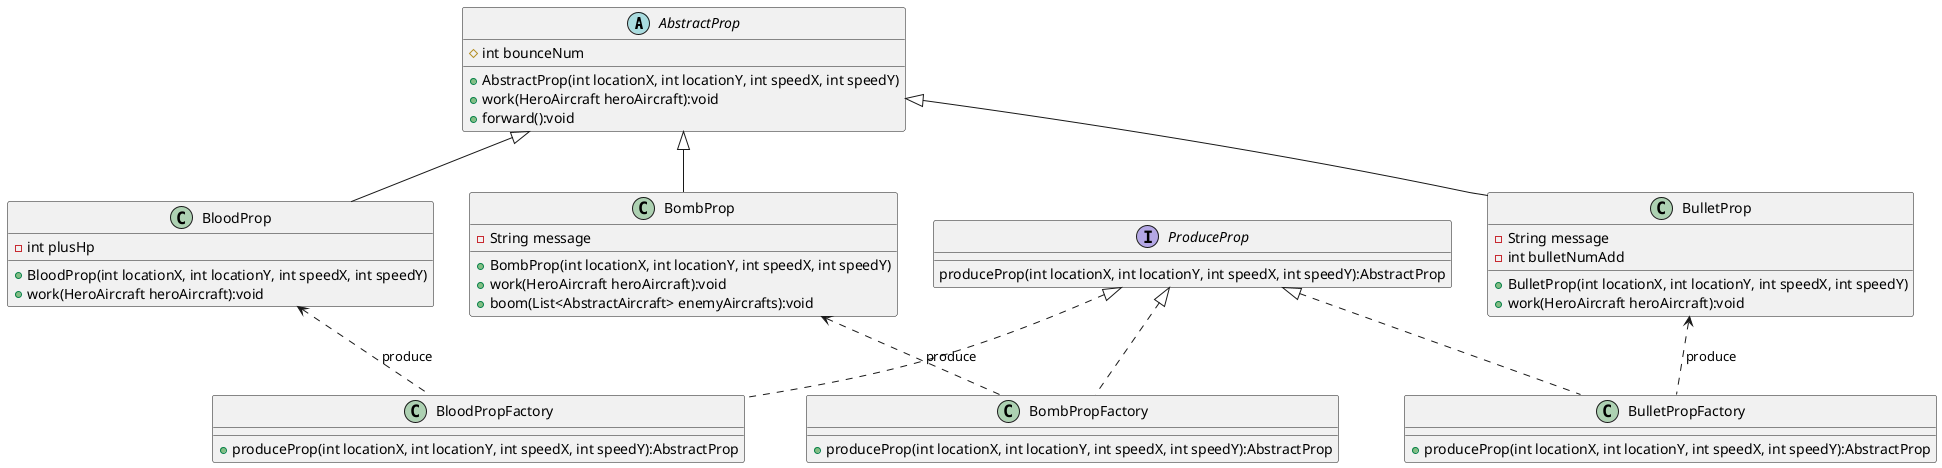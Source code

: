 @startuml
'https://plantuml.com/class-diagram

abstract class AbstractProp
{
    # int bounceNum
    + AbstractProp(int locationX, int locationY, int speedX, int speedY)
    + work(HeroAircraft heroAircraft):void
    + forward():void
}

class BloodProp {
    - int plusHp
    + BloodProp(int locationX, int locationY, int speedX, int speedY)
    + work(HeroAircraft heroAircraft):void
}

class BombProp {
    - String message
    + BombProp(int locationX, int locationY, int speedX, int speedY)
    + work(HeroAircraft heroAircraft):void
    + boom(List<AbstractAircraft> enemyAircrafts):void
}

class BulletProp{
    - String message
    - int bulletNumAdd
    + BulletProp(int locationX, int locationY, int speedX, int speedY)
    + work(HeroAircraft heroAircraft):void
}

interface ProduceProp{
    produceProp(int locationX, int locationY, int speedX, int speedY):AbstractProp
}

class BloodPropFactory{
    + produceProp(int locationX, int locationY, int speedX, int speedY):AbstractProp
}

class BombPropFactory{
    + produceProp(int locationX, int locationY, int speedX, int speedY):AbstractProp
}

class BulletPropFactory{
    + produceProp(int locationX, int locationY, int speedX, int speedY):AbstractProp
}

AbstractProp <|-- BloodProp
AbstractProp <|-- BombProp
AbstractProp <|-- BulletProp

ProduceProp <|.. BloodPropFactory
ProduceProp <|.. BombPropFactory
ProduceProp <|.. BulletPropFactory


BloodProp <.. BloodPropFactory : produce
BombProp <.. BombPropFactory : produce
BulletProp <.. BulletPropFactory : produce
@enduml